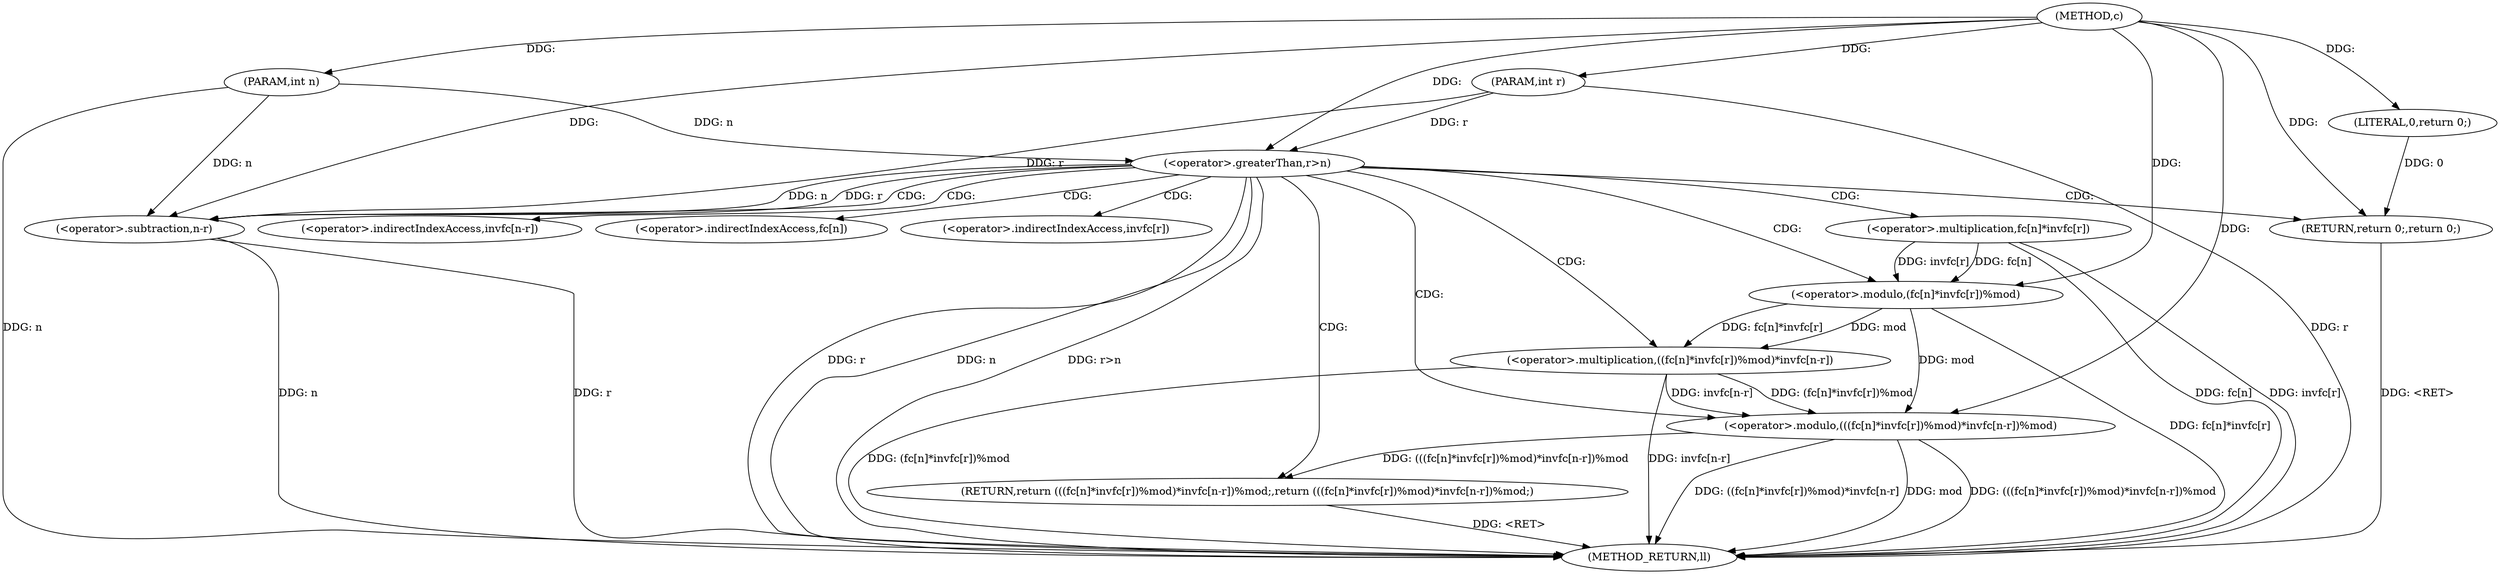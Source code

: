 digraph "c" {  
"1000345" [label = "(METHOD,c)" ]
"1000373" [label = "(METHOD_RETURN,ll)" ]
"1000346" [label = "(PARAM,int n)" ]
"1000347" [label = "(PARAM,int r)" ]
"1000355" [label = "(RETURN,return (((fc[n]*invfc[r])%mod)*invfc[n-r])%mod;,return (((fc[n]*invfc[r])%mod)*invfc[n-r])%mod;)" ]
"1000350" [label = "(<operator>.greaterThan,r>n)" ]
"1000353" [label = "(RETURN,return 0;,return 0;)" ]
"1000356" [label = "(<operator>.modulo,(((fc[n]*invfc[r])%mod)*invfc[n-r])%mod)" ]
"1000354" [label = "(LITERAL,0,return 0;)" ]
"1000357" [label = "(<operator>.multiplication,((fc[n]*invfc[r])%mod)*invfc[n-r])" ]
"1000358" [label = "(<operator>.modulo,(fc[n]*invfc[r])%mod)" ]
"1000359" [label = "(<operator>.multiplication,fc[n]*invfc[r])" ]
"1000369" [label = "(<operator>.subtraction,n-r)" ]
"1000367" [label = "(<operator>.indirectIndexAccess,invfc[n-r])" ]
"1000360" [label = "(<operator>.indirectIndexAccess,fc[n])" ]
"1000363" [label = "(<operator>.indirectIndexAccess,invfc[r])" ]
  "1000346" -> "1000373"  [ label = "DDG: n"] 
  "1000347" -> "1000373"  [ label = "DDG: r"] 
  "1000350" -> "1000373"  [ label = "DDG: r"] 
  "1000350" -> "1000373"  [ label = "DDG: n"] 
  "1000350" -> "1000373"  [ label = "DDG: r>n"] 
  "1000359" -> "1000373"  [ label = "DDG: fc[n]"] 
  "1000359" -> "1000373"  [ label = "DDG: invfc[r]"] 
  "1000358" -> "1000373"  [ label = "DDG: fc[n]*invfc[r]"] 
  "1000357" -> "1000373"  [ label = "DDG: (fc[n]*invfc[r])%mod"] 
  "1000369" -> "1000373"  [ label = "DDG: n"] 
  "1000369" -> "1000373"  [ label = "DDG: r"] 
  "1000357" -> "1000373"  [ label = "DDG: invfc[n-r]"] 
  "1000356" -> "1000373"  [ label = "DDG: ((fc[n]*invfc[r])%mod)*invfc[n-r]"] 
  "1000356" -> "1000373"  [ label = "DDG: mod"] 
  "1000356" -> "1000373"  [ label = "DDG: (((fc[n]*invfc[r])%mod)*invfc[n-r])%mod"] 
  "1000355" -> "1000373"  [ label = "DDG: <RET>"] 
  "1000353" -> "1000373"  [ label = "DDG: <RET>"] 
  "1000345" -> "1000346"  [ label = "DDG: "] 
  "1000345" -> "1000347"  [ label = "DDG: "] 
  "1000356" -> "1000355"  [ label = "DDG: (((fc[n]*invfc[r])%mod)*invfc[n-r])%mod"] 
  "1000354" -> "1000353"  [ label = "DDG: 0"] 
  "1000345" -> "1000353"  [ label = "DDG: "] 
  "1000347" -> "1000350"  [ label = "DDG: r"] 
  "1000345" -> "1000350"  [ label = "DDG: "] 
  "1000346" -> "1000350"  [ label = "DDG: n"] 
  "1000345" -> "1000354"  [ label = "DDG: "] 
  "1000357" -> "1000356"  [ label = "DDG: invfc[n-r]"] 
  "1000357" -> "1000356"  [ label = "DDG: (fc[n]*invfc[r])%mod"] 
  "1000358" -> "1000356"  [ label = "DDG: mod"] 
  "1000345" -> "1000356"  [ label = "DDG: "] 
  "1000358" -> "1000357"  [ label = "DDG: fc[n]*invfc[r]"] 
  "1000358" -> "1000357"  [ label = "DDG: mod"] 
  "1000359" -> "1000358"  [ label = "DDG: invfc[r]"] 
  "1000359" -> "1000358"  [ label = "DDG: fc[n]"] 
  "1000345" -> "1000358"  [ label = "DDG: "] 
  "1000350" -> "1000369"  [ label = "DDG: n"] 
  "1000346" -> "1000369"  [ label = "DDG: n"] 
  "1000345" -> "1000369"  [ label = "DDG: "] 
  "1000350" -> "1000369"  [ label = "DDG: r"] 
  "1000347" -> "1000369"  [ label = "DDG: r"] 
  "1000350" -> "1000356"  [ label = "CDG: "] 
  "1000350" -> "1000367"  [ label = "CDG: "] 
  "1000350" -> "1000359"  [ label = "CDG: "] 
  "1000350" -> "1000357"  [ label = "CDG: "] 
  "1000350" -> "1000363"  [ label = "CDG: "] 
  "1000350" -> "1000355"  [ label = "CDG: "] 
  "1000350" -> "1000369"  [ label = "CDG: "] 
  "1000350" -> "1000360"  [ label = "CDG: "] 
  "1000350" -> "1000353"  [ label = "CDG: "] 
  "1000350" -> "1000358"  [ label = "CDG: "] 
}
